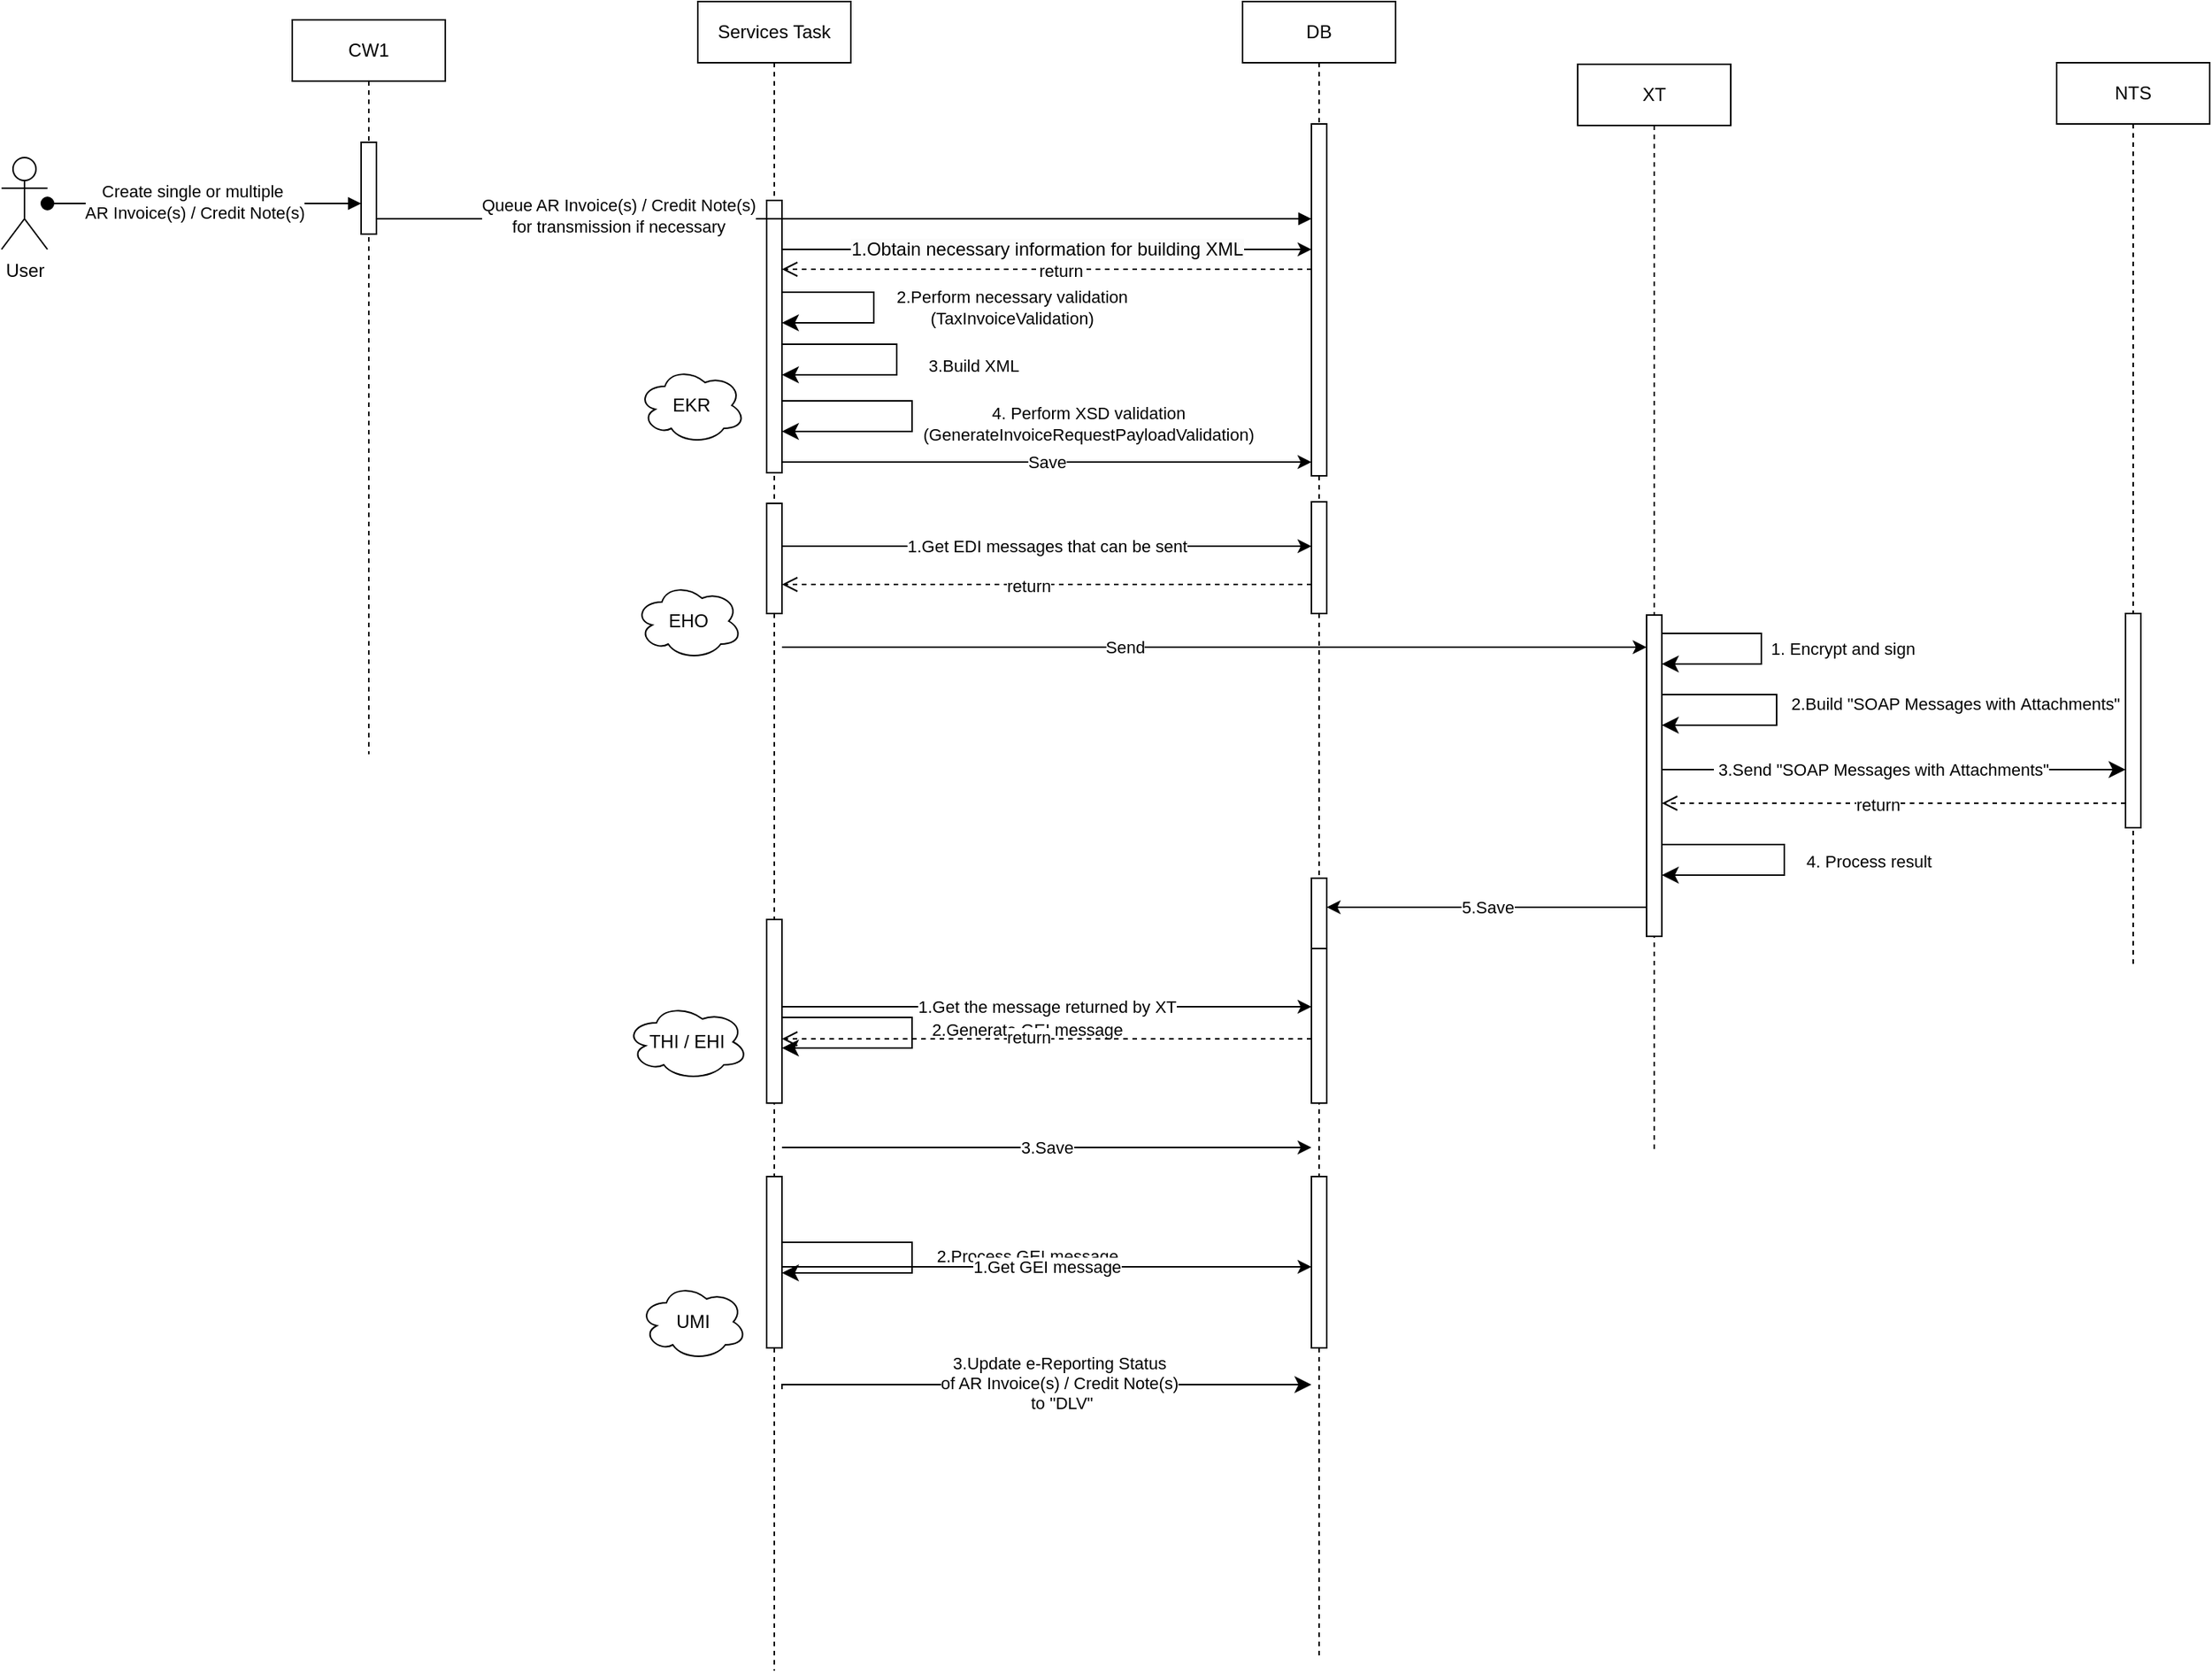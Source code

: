 <mxfile version="21.4.0" type="github">
  <diagram name="Page-1" id="2YBvvXClWsGukQMizWep">
    <mxGraphModel dx="2614" dy="909" grid="1" gridSize="10" guides="1" tooltips="1" connect="1" arrows="1" fold="1" page="1" pageScale="1" pageWidth="850" pageHeight="1100" math="0" shadow="0">
      <root>
        <mxCell id="0" />
        <mxCell id="1" parent="0" />
        <mxCell id="HtMYwvInf2GWWzEo8MSv-63" value="" style="edgeStyle=elbowEdgeStyle;rounded=0;orthogonalLoop=1;jettySize=auto;html=1;elbow=vertical;curved=0;" parent="1" edge="1">
          <mxGeometry relative="1" as="geometry">
            <mxPoint x="430" y="460" as="sourcePoint" />
            <mxPoint x="995" y="460" as="targetPoint" />
          </mxGeometry>
        </mxCell>
        <mxCell id="HtMYwvInf2GWWzEo8MSv-79" value="Send" style="edgeLabel;html=1;align=center;verticalAlign=middle;resizable=0;points=[];" parent="HtMYwvInf2GWWzEo8MSv-63" vertex="1" connectable="0">
          <mxGeometry x="-0.208" relative="1" as="geometry">
            <mxPoint as="offset" />
          </mxGeometry>
        </mxCell>
        <mxCell id="aM9ryv3xv72pqoxQDRHE-5" value="Services Task" style="shape=umlLifeline;perimeter=lifelinePerimeter;whiteSpace=wrap;html=1;container=0;dropTarget=0;collapsible=0;recursiveResize=0;outlineConnect=0;portConstraint=eastwest;newEdgeStyle={&quot;edgeStyle&quot;:&quot;elbowEdgeStyle&quot;,&quot;elbow&quot;:&quot;vertical&quot;,&quot;curved&quot;:0,&quot;rounded&quot;:0};" parent="1" vertex="1">
          <mxGeometry x="375" y="38" width="100" height="1091" as="geometry" />
        </mxCell>
        <mxCell id="aM9ryv3xv72pqoxQDRHE-6" value="" style="html=1;points=[];perimeter=orthogonalPerimeter;outlineConnect=0;targetShapes=umlLifeline;portConstraint=eastwest;newEdgeStyle={&quot;edgeStyle&quot;:&quot;elbowEdgeStyle&quot;,&quot;elbow&quot;:&quot;vertical&quot;,&quot;curved&quot;:0,&quot;rounded&quot;:0};" parent="aM9ryv3xv72pqoxQDRHE-5" vertex="1">
          <mxGeometry x="45" y="130" width="10" height="178" as="geometry" />
        </mxCell>
        <mxCell id="HtMYwvInf2GWWzEo8MSv-47" value="" style="html=1;points=[];perimeter=orthogonalPerimeter;outlineConnect=0;targetShapes=umlLifeline;portConstraint=eastwest;newEdgeStyle={&quot;edgeStyle&quot;:&quot;elbowEdgeStyle&quot;,&quot;elbow&quot;:&quot;vertical&quot;,&quot;curved&quot;:0,&quot;rounded&quot;:0};" parent="aM9ryv3xv72pqoxQDRHE-5" vertex="1">
          <mxGeometry x="45" y="328" width="10" height="72" as="geometry" />
        </mxCell>
        <mxCell id="HtMYwvInf2GWWzEo8MSv-48" value="" style="html=1;points=[];perimeter=orthogonalPerimeter;outlineConnect=0;targetShapes=umlLifeline;portConstraint=eastwest;newEdgeStyle={&quot;edgeStyle&quot;:&quot;elbowEdgeStyle&quot;,&quot;elbow&quot;:&quot;vertical&quot;,&quot;curved&quot;:0,&quot;rounded&quot;:0};" parent="aM9ryv3xv72pqoxQDRHE-5" vertex="1">
          <mxGeometry x="45" y="600" width="10" height="120" as="geometry" />
        </mxCell>
        <mxCell id="HtMYwvInf2GWWzEo8MSv-53" value="" style="html=1;points=[];perimeter=orthogonalPerimeter;outlineConnect=0;targetShapes=umlLifeline;portConstraint=eastwest;newEdgeStyle={&quot;edgeStyle&quot;:&quot;elbowEdgeStyle&quot;,&quot;elbow&quot;:&quot;vertical&quot;,&quot;curved&quot;:0,&quot;rounded&quot;:0};" parent="aM9ryv3xv72pqoxQDRHE-5" vertex="1">
          <mxGeometry x="45" y="768" width="10" height="112" as="geometry" />
        </mxCell>
        <mxCell id="HtMYwvInf2GWWzEo8MSv-68" value="" style="edgeStyle=elbowEdgeStyle;rounded=0;orthogonalLoop=1;jettySize=auto;html=1;elbow=vertical;curved=0;" parent="aM9ryv3xv72pqoxQDRHE-5" source="aM9ryv3xv72pqoxQDRHE-6" target="aM9ryv3xv72pqoxQDRHE-5" edge="1">
          <mxGeometry relative="1" as="geometry">
            <mxPoint x="65" y="181" as="sourcePoint" />
            <mxPoint x="395" y="181" as="targetPoint" />
            <Array as="points">
              <mxPoint x="100" y="181" />
              <mxPoint x="220" y="181" />
              <mxPoint x="320" y="281" />
              <mxPoint x="360" y="301" />
              <mxPoint x="380" y="211" />
              <mxPoint x="360" y="231" />
              <mxPoint x="395" y="171" />
              <mxPoint x="355" y="161" />
              <mxPoint x="155" y="111" />
              <mxPoint x="185" y="101" />
            </Array>
          </mxGeometry>
        </mxCell>
        <mxCell id="HtMYwvInf2GWWzEo8MSv-73" value="3.Build&amp;nbsp;XML" style="edgeStyle=segmentEdgeStyle;endArrow=classic;html=1;curved=0;rounded=0;endSize=8;startSize=8;" parent="aM9ryv3xv72pqoxQDRHE-5" edge="1">
          <mxGeometry x="0.047" y="50" width="50" height="50" relative="1" as="geometry">
            <mxPoint x="55" y="224" as="sourcePoint" />
            <mxPoint x="55" y="244" as="targetPoint" />
            <Array as="points">
              <mxPoint x="130" y="224" />
              <mxPoint x="130" y="244" />
            </Array>
            <mxPoint as="offset" />
          </mxGeometry>
        </mxCell>
        <mxCell id="HtMYwvInf2GWWzEo8MSv-72" value="&lt;span style=&quot;color: rgb(0, 0, 0); font-family: Helvetica; font-size: 11px; font-style: normal; font-variant-ligatures: normal; font-variant-caps: normal; font-weight: 400; letter-spacing: normal; orphans: 2; text-align: center; text-indent: 0px; text-transform: none; widows: 2; word-spacing: 0px; -webkit-text-stroke-width: 0px; background-color: rgb(255, 255, 255); text-decoration-thickness: initial; text-decoration-style: initial; text-decoration-color: initial; float: none; display: inline !important;&quot;&gt;2.Perform necessary validation&lt;/span&gt;&lt;br&gt;(TaxInvoiceValidation)" style="edgeStyle=segmentEdgeStyle;endArrow=classic;html=1;curved=0;rounded=0;endSize=8;startSize=8;" parent="aM9ryv3xv72pqoxQDRHE-5" edge="1">
          <mxGeometry y="90" width="50" height="50" relative="1" as="geometry">
            <mxPoint x="55" y="190" as="sourcePoint" />
            <mxPoint x="55" y="210" as="targetPoint" />
            <Array as="points">
              <mxPoint x="115" y="190" />
              <mxPoint x="115" y="210" />
            </Array>
            <mxPoint as="offset" />
          </mxGeometry>
        </mxCell>
        <mxCell id="HtMYwvInf2GWWzEo8MSv-78" value="4. Perform XSD validation&lt;br&gt;(GenerateInvoiceRequestPayloadValidation)" style="edgeStyle=segmentEdgeStyle;endArrow=classic;html=1;curved=0;rounded=0;endSize=8;startSize=8;" parent="aM9ryv3xv72pqoxQDRHE-5" edge="1">
          <mxGeometry x="0.053" y="115" width="50" height="50" relative="1" as="geometry">
            <mxPoint x="55" y="261" as="sourcePoint" />
            <mxPoint x="55" y="281" as="targetPoint" />
            <Array as="points">
              <mxPoint x="140" y="261" />
              <mxPoint x="140" y="281" />
            </Array>
            <mxPoint as="offset" />
          </mxGeometry>
        </mxCell>
        <mxCell id="HtMYwvInf2GWWzEo8MSv-114" value="2.Process GEI message" style="edgeStyle=segmentEdgeStyle;endArrow=classic;html=1;curved=0;rounded=0;endSize=8;startSize=8;exitX=1;exitY=0.163;exitDx=0;exitDy=0;exitPerimeter=0;" parent="aM9ryv3xv72pqoxQDRHE-5" edge="1">
          <mxGeometry x="0.037" y="75" width="50" height="50" relative="1" as="geometry">
            <mxPoint x="55" y="818.3" as="sourcePoint" />
            <mxPoint x="55" y="831.0" as="targetPoint" />
            <Array as="points">
              <mxPoint x="140" y="811" />
              <mxPoint x="140" y="831" />
            </Array>
            <mxPoint y="-1" as="offset" />
          </mxGeometry>
        </mxCell>
        <mxCell id="HtMYwvInf2GWWzEo8MSv-123" value="2.Generate GEI message" style="edgeStyle=segmentEdgeStyle;endArrow=classic;html=1;curved=0;rounded=0;endSize=8;startSize=8;" parent="aM9ryv3xv72pqoxQDRHE-5" source="HtMYwvInf2GWWzEo8MSv-48" target="HtMYwvInf2GWWzEo8MSv-48" edge="1">
          <mxGeometry x="-0.032" y="75" width="50" height="50" relative="1" as="geometry">
            <mxPoint x="55" y="664" as="sourcePoint" />
            <mxPoint x="55" y="684" as="targetPoint" />
            <Array as="points">
              <mxPoint x="140" y="664" />
              <mxPoint x="140" y="684" />
            </Array>
            <mxPoint y="1" as="offset" />
          </mxGeometry>
        </mxCell>
        <mxCell id="HtMYwvInf2GWWzEo8MSv-1" value="User" style="shape=umlActor;verticalLabelPosition=bottom;verticalAlign=top;html=1;outlineConnect=0;" parent="1" vertex="1">
          <mxGeometry x="-80" y="140" width="30" height="60" as="geometry" />
        </mxCell>
        <mxCell id="aM9ryv3xv72pqoxQDRHE-3" value="" style="html=1;verticalAlign=bottom;startArrow=oval;endArrow=block;startSize=8;edgeStyle=elbowEdgeStyle;elbow=vertical;curved=0;rounded=0;" parent="1" source="HtMYwvInf2GWWzEo8MSv-1" target="HtMYwvInf2GWWzEo8MSv-13" edge="1">
          <mxGeometry x="0.012" relative="1" as="geometry">
            <mxPoint x="190" y="140" as="sourcePoint" />
            <mxPoint x="250" y="155" as="targetPoint" />
            <Array as="points">
              <mxPoint x="150" y="170" />
            </Array>
            <mxPoint as="offset" />
          </mxGeometry>
        </mxCell>
        <mxCell id="HtMYwvInf2GWWzEo8MSv-35" value="Create single or multiple&amp;nbsp;&lt;br style=&quot;border-color: var(--border-color);&quot;&gt;AR Invoice(s) / Credit Note(s)" style="edgeLabel;html=1;align=center;verticalAlign=middle;resizable=0;points=[];" parent="aM9ryv3xv72pqoxQDRHE-3" vertex="1" connectable="0">
          <mxGeometry x="0.146" relative="1" as="geometry">
            <mxPoint x="-22" y="-1" as="offset" />
          </mxGeometry>
        </mxCell>
        <mxCell id="HtMYwvInf2GWWzEo8MSv-2" value="DB" style="shape=umlLifeline;perimeter=lifelinePerimeter;whiteSpace=wrap;html=1;container=0;dropTarget=0;collapsible=0;recursiveResize=0;outlineConnect=0;portConstraint=eastwest;newEdgeStyle={&quot;edgeStyle&quot;:&quot;elbowEdgeStyle&quot;,&quot;elbow&quot;:&quot;vertical&quot;,&quot;curved&quot;:0,&quot;rounded&quot;:0};" parent="1" vertex="1">
          <mxGeometry x="731" y="38" width="100" height="1081" as="geometry" />
        </mxCell>
        <mxCell id="HtMYwvInf2GWWzEo8MSv-3" value="" style="html=1;points=[];perimeter=orthogonalPerimeter;outlineConnect=0;targetShapes=umlLifeline;portConstraint=eastwest;newEdgeStyle={&quot;edgeStyle&quot;:&quot;elbowEdgeStyle&quot;,&quot;elbow&quot;:&quot;vertical&quot;,&quot;curved&quot;:0,&quot;rounded&quot;:0};" parent="HtMYwvInf2GWWzEo8MSv-2" vertex="1">
          <mxGeometry x="45" y="80" width="10" height="230" as="geometry" />
        </mxCell>
        <mxCell id="HtMYwvInf2GWWzEo8MSv-84" value="" style="html=1;points=[];perimeter=orthogonalPerimeter;outlineConnect=0;targetShapes=umlLifeline;portConstraint=eastwest;newEdgeStyle={&quot;edgeStyle&quot;:&quot;elbowEdgeStyle&quot;,&quot;elbow&quot;:&quot;vertical&quot;,&quot;curved&quot;:0,&quot;rounded&quot;:0};" parent="HtMYwvInf2GWWzEo8MSv-2" vertex="1">
          <mxGeometry x="45" y="327" width="10" height="73" as="geometry" />
        </mxCell>
        <mxCell id="HtMYwvInf2GWWzEo8MSv-93" value="" style="html=1;points=[];perimeter=orthogonalPerimeter;outlineConnect=0;targetShapes=umlLifeline;portConstraint=eastwest;newEdgeStyle={&quot;edgeStyle&quot;:&quot;elbowEdgeStyle&quot;,&quot;elbow&quot;:&quot;vertical&quot;,&quot;curved&quot;:0,&quot;rounded&quot;:0};" parent="HtMYwvInf2GWWzEo8MSv-2" vertex="1">
          <mxGeometry x="45" y="602" width="10" height="118" as="geometry" />
        </mxCell>
        <mxCell id="HtMYwvInf2GWWzEo8MSv-117" value="" style="html=1;points=[];perimeter=orthogonalPerimeter;outlineConnect=0;targetShapes=umlLifeline;portConstraint=eastwest;newEdgeStyle={&quot;edgeStyle&quot;:&quot;elbowEdgeStyle&quot;,&quot;elbow&quot;:&quot;vertical&quot;,&quot;curved&quot;:0,&quot;rounded&quot;:0};" parent="HtMYwvInf2GWWzEo8MSv-2" vertex="1">
          <mxGeometry x="45" y="768" width="10" height="112" as="geometry" />
        </mxCell>
        <mxCell id="HtMYwvInf2GWWzEo8MSv-8" value="NTS" style="shape=umlLifeline;perimeter=lifelinePerimeter;whiteSpace=wrap;html=1;container=0;dropTarget=0;collapsible=0;recursiveResize=0;outlineConnect=0;portConstraint=eastwest;newEdgeStyle={&quot;edgeStyle&quot;:&quot;elbowEdgeStyle&quot;,&quot;elbow&quot;:&quot;vertical&quot;,&quot;curved&quot;:0,&quot;rounded&quot;:0};" parent="1" vertex="1">
          <mxGeometry x="1263" y="78" width="100" height="590" as="geometry" />
        </mxCell>
        <mxCell id="HtMYwvInf2GWWzEo8MSv-9" value="" style="html=1;points=[];perimeter=orthogonalPerimeter;outlineConnect=0;targetShapes=umlLifeline;portConstraint=eastwest;newEdgeStyle={&quot;edgeStyle&quot;:&quot;elbowEdgeStyle&quot;,&quot;elbow&quot;:&quot;vertical&quot;,&quot;curved&quot;:0,&quot;rounded&quot;:0};" parent="HtMYwvInf2GWWzEo8MSv-8" vertex="1">
          <mxGeometry x="45" y="360" width="10" height="140" as="geometry" />
        </mxCell>
        <mxCell id="HtMYwvInf2GWWzEo8MSv-10" value="XT" style="shape=umlLifeline;perimeter=lifelinePerimeter;whiteSpace=wrap;html=1;container=0;dropTarget=0;collapsible=0;recursiveResize=0;outlineConnect=0;portConstraint=eastwest;newEdgeStyle={&quot;edgeStyle&quot;:&quot;elbowEdgeStyle&quot;,&quot;elbow&quot;:&quot;vertical&quot;,&quot;curved&quot;:0,&quot;rounded&quot;:0};" parent="1" vertex="1">
          <mxGeometry x="950" y="79" width="100" height="710" as="geometry" />
        </mxCell>
        <mxCell id="HtMYwvInf2GWWzEo8MSv-11" value="" style="html=1;points=[];perimeter=orthogonalPerimeter;outlineConnect=0;targetShapes=umlLifeline;portConstraint=eastwest;newEdgeStyle={&quot;edgeStyle&quot;:&quot;elbowEdgeStyle&quot;,&quot;elbow&quot;:&quot;vertical&quot;,&quot;curved&quot;:0,&quot;rounded&quot;:0};" parent="HtMYwvInf2GWWzEo8MSv-10" vertex="1">
          <mxGeometry x="45" y="360" width="10" height="210" as="geometry" />
        </mxCell>
        <mxCell id="HtMYwvInf2GWWzEo8MSv-97" value="1. Encrypt and sign" style="edgeStyle=segmentEdgeStyle;endArrow=classic;html=1;curved=0;rounded=0;endSize=8;startSize=8;" parent="HtMYwvInf2GWWzEo8MSv-10" source="HtMYwvInf2GWWzEo8MSv-11" target="HtMYwvInf2GWWzEo8MSv-11" edge="1">
          <mxGeometry y="53" width="50" height="50" relative="1" as="geometry">
            <mxPoint x="49.5" y="372" as="sourcePoint" />
            <mxPoint x="49.5" y="392" as="targetPoint" />
            <Array as="points">
              <mxPoint x="120" y="372" />
              <mxPoint x="120" y="392" />
            </Array>
            <mxPoint as="offset" />
          </mxGeometry>
        </mxCell>
        <mxCell id="HtMYwvInf2GWWzEo8MSv-101" value="&amp;nbsp;2.Build &quot;SOAP Messages with&amp;nbsp;Attachments&quot;" style="edgeStyle=segmentEdgeStyle;endArrow=classic;html=1;curved=0;rounded=0;endSize=8;startSize=8;" parent="HtMYwvInf2GWWzEo8MSv-10" edge="1">
          <mxGeometry x="-0.053" y="115" width="50" height="50" relative="1" as="geometry">
            <mxPoint x="55" y="412" as="sourcePoint" />
            <mxPoint x="55" y="432" as="targetPoint" />
            <Array as="points">
              <mxPoint x="130" y="412" />
              <mxPoint x="130" y="432" />
            </Array>
            <mxPoint as="offset" />
          </mxGeometry>
        </mxCell>
        <mxCell id="HtMYwvInf2GWWzEo8MSv-105" value="4. Process result" style="edgeStyle=segmentEdgeStyle;endArrow=classic;html=1;curved=0;rounded=0;endSize=8;startSize=8;" parent="HtMYwvInf2GWWzEo8MSv-10" source="HtMYwvInf2GWWzEo8MSv-11" target="HtMYwvInf2GWWzEo8MSv-11" edge="1">
          <mxGeometry x="0.011" y="55" width="50" height="50" relative="1" as="geometry">
            <mxPoint x="60" y="510" as="sourcePoint" />
            <mxPoint x="60" y="530" as="targetPoint" />
            <Array as="points">
              <mxPoint x="135" y="510" />
              <mxPoint x="135" y="530" />
            </Array>
            <mxPoint as="offset" />
          </mxGeometry>
        </mxCell>
        <mxCell id="HtMYwvInf2GWWzEo8MSv-12" value="CW1" style="shape=umlLifeline;perimeter=lifelinePerimeter;whiteSpace=wrap;html=1;container=0;dropTarget=0;collapsible=0;recursiveResize=0;outlineConnect=0;portConstraint=eastwest;newEdgeStyle={&quot;edgeStyle&quot;:&quot;elbowEdgeStyle&quot;,&quot;elbow&quot;:&quot;vertical&quot;,&quot;curved&quot;:0,&quot;rounded&quot;:0};" parent="1" vertex="1">
          <mxGeometry x="110" y="50" width="100" height="480" as="geometry" />
        </mxCell>
        <mxCell id="HtMYwvInf2GWWzEo8MSv-13" value="" style="html=1;points=[];perimeter=orthogonalPerimeter;outlineConnect=0;targetShapes=umlLifeline;portConstraint=eastwest;newEdgeStyle={&quot;edgeStyle&quot;:&quot;elbowEdgeStyle&quot;,&quot;elbow&quot;:&quot;vertical&quot;,&quot;curved&quot;:0,&quot;rounded&quot;:0};" parent="HtMYwvInf2GWWzEo8MSv-12" vertex="1">
          <mxGeometry x="45" y="80" width="10" height="60" as="geometry" />
        </mxCell>
        <mxCell id="HtMYwvInf2GWWzEo8MSv-32" value="" style="edgeStyle=elbowEdgeStyle;rounded=0;orthogonalLoop=1;jettySize=auto;html=1;elbow=vertical;curved=0;" parent="1" edge="1">
          <mxGeometry relative="1" as="geometry">
            <mxPoint x="430" y="339" as="sourcePoint" />
            <mxPoint x="776" y="339" as="targetPoint" />
            <Array as="points">
              <mxPoint x="660" y="339" />
              <mxPoint x="710" y="377" />
              <mxPoint x="670" y="357" />
              <mxPoint x="710" y="377" />
              <mxPoint x="730" y="287" />
              <mxPoint x="710" y="307" />
              <mxPoint x="745" y="247" />
              <mxPoint x="705" y="237" />
              <mxPoint x="505" y="187" />
              <mxPoint x="535" y="177" />
            </Array>
          </mxGeometry>
        </mxCell>
        <mxCell id="HtMYwvInf2GWWzEo8MSv-33" value="Save" style="edgeLabel;html=1;align=center;verticalAlign=middle;resizable=0;points=[];" parent="HtMYwvInf2GWWzEo8MSv-32" vertex="1" connectable="0">
          <mxGeometry x="-0.042" y="1" relative="1" as="geometry">
            <mxPoint x="7" y="1" as="offset" />
          </mxGeometry>
        </mxCell>
        <mxCell id="HtMYwvInf2GWWzEo8MSv-55" value="EKR" style="ellipse;shape=cloud;whiteSpace=wrap;html=1;" parent="1" vertex="1">
          <mxGeometry x="336" y="277" width="70" height="50" as="geometry" />
        </mxCell>
        <mxCell id="HtMYwvInf2GWWzEo8MSv-57" value="EHO" style="ellipse;shape=cloud;whiteSpace=wrap;html=1;" parent="1" vertex="1">
          <mxGeometry x="334" y="418" width="70" height="50" as="geometry" />
        </mxCell>
        <mxCell id="HtMYwvInf2GWWzEo8MSv-59" value="THI / EHI" style="ellipse;shape=cloud;whiteSpace=wrap;html=1;" parent="1" vertex="1">
          <mxGeometry x="328" y="693" width="80" height="50" as="geometry" />
        </mxCell>
        <mxCell id="HtMYwvInf2GWWzEo8MSv-60" value="UMI" style="ellipse;shape=cloud;whiteSpace=wrap;html=1;" parent="1" vertex="1">
          <mxGeometry x="337" y="876" width="70" height="50" as="geometry" />
        </mxCell>
        <mxCell id="HtMYwvInf2GWWzEo8MSv-66" value="" style="edgeStyle=elbowEdgeStyle;rounded=0;orthogonalLoop=1;jettySize=auto;html=1;elbow=vertical;curved=0;" parent="1" source="aM9ryv3xv72pqoxQDRHE-6" target="HtMYwvInf2GWWzEo8MSv-3" edge="1">
          <mxGeometry x="0.121" y="10" relative="1" as="geometry">
            <mxPoint x="435" y="350" as="sourcePoint" />
            <mxPoint x="765" y="350" as="targetPoint" />
            <Array as="points">
              <mxPoint x="750" y="200" />
              <mxPoint x="460" y="220" />
              <mxPoint x="720" y="230" />
              <mxPoint x="580" y="250" />
              <mxPoint x="680" y="350" />
              <mxPoint x="720" y="370" />
              <mxPoint x="740" y="280" />
              <mxPoint x="720" y="300" />
              <mxPoint x="755" y="240" />
              <mxPoint x="715" y="230" />
              <mxPoint x="515" y="180" />
              <mxPoint x="545" y="170" />
            </Array>
            <mxPoint as="offset" />
          </mxGeometry>
        </mxCell>
        <mxCell id="HtMYwvInf2GWWzEo8MSv-67" value="&lt;span style=&quot;color: rgb(0, 0, 0); font-family: Helvetica; font-size: 12px; font-style: normal; font-variant-ligatures: normal; font-variant-caps: normal; font-weight: 400; letter-spacing: normal; orphans: 2; text-align: center; text-indent: 0px; text-transform: none; widows: 2; word-spacing: 0px; -webkit-text-stroke-width: 0px; background-color: rgb(251, 251, 251); text-decoration-thickness: initial; text-decoration-style: initial; text-decoration-color: initial; float: none; display: inline !important;&quot;&gt;1.Obtain necessary&amp;nbsp;information for building XML&lt;/span&gt;" style="edgeLabel;html=1;align=center;verticalAlign=middle;resizable=0;points=[];" parent="HtMYwvInf2GWWzEo8MSv-66" vertex="1" connectable="0">
          <mxGeometry x="-0.042" y="1" relative="1" as="geometry">
            <mxPoint x="7" y="1" as="offset" />
          </mxGeometry>
        </mxCell>
        <mxCell id="HtMYwvInf2GWWzEo8MSv-76" value="" style="html=1;verticalAlign=bottom;endArrow=open;dashed=1;endSize=8;edgeStyle=elbowEdgeStyle;elbow=vertical;curved=0;rounded=0;" parent="1" edge="1">
          <mxGeometry x="0.015" y="4" relative="1" as="geometry">
            <mxPoint x="776" y="213" as="sourcePoint" />
            <mxPoint x="430" y="213" as="targetPoint" />
            <Array as="points">
              <mxPoint x="740" y="213" />
              <mxPoint x="570" y="235" />
            </Array>
            <mxPoint as="offset" />
          </mxGeometry>
        </mxCell>
        <mxCell id="HtMYwvInf2GWWzEo8MSv-77" value="return" style="edgeLabel;html=1;align=center;verticalAlign=middle;resizable=0;points=[];" parent="HtMYwvInf2GWWzEo8MSv-76" vertex="1" connectable="0">
          <mxGeometry x="-0.053" y="1" relative="1" as="geometry">
            <mxPoint as="offset" />
          </mxGeometry>
        </mxCell>
        <mxCell id="HtMYwvInf2GWWzEo8MSv-85" value="" style="edgeStyle=elbowEdgeStyle;rounded=0;orthogonalLoop=1;jettySize=auto;html=1;elbow=vertical;curved=0;" parent="1" edge="1">
          <mxGeometry x="0.121" y="10" relative="1" as="geometry">
            <mxPoint x="430" y="394" as="sourcePoint" />
            <mxPoint x="776" y="394" as="targetPoint" />
            <Array as="points">
              <mxPoint x="740" y="394" />
            </Array>
            <mxPoint as="offset" />
          </mxGeometry>
        </mxCell>
        <mxCell id="HtMYwvInf2GWWzEo8MSv-86" value="1.Get EDI messages that can be sent" style="edgeLabel;html=1;align=center;verticalAlign=middle;resizable=0;points=[];" parent="HtMYwvInf2GWWzEo8MSv-85" vertex="1" connectable="0">
          <mxGeometry x="-0.042" y="1" relative="1" as="geometry">
            <mxPoint x="7" y="1" as="offset" />
          </mxGeometry>
        </mxCell>
        <mxCell id="aM9ryv3xv72pqoxQDRHE-7" value="" style="html=1;verticalAlign=bottom;endArrow=block;edgeStyle=elbowEdgeStyle;elbow=vertical;curved=0;rounded=0;" parent="1" source="HtMYwvInf2GWWzEo8MSv-13" target="HtMYwvInf2GWWzEo8MSv-3" edge="1">
          <mxGeometry x="-0.004" relative="1" as="geometry">
            <mxPoint x="260" y="150" as="sourcePoint" />
            <Array as="points">
              <mxPoint x="640" y="180" />
              <mxPoint x="370" y="180" />
              <mxPoint x="300" y="180" />
              <mxPoint x="380" y="210" />
              <mxPoint x="345" y="150" />
            </Array>
            <mxPoint x="730" y="190" as="targetPoint" />
            <mxPoint as="offset" />
          </mxGeometry>
        </mxCell>
        <mxCell id="HtMYwvInf2GWWzEo8MSv-34" value="Queue AR Invoice(s) / Credit Note(s)&lt;br style=&quot;border-color: var(--border-color);&quot;&gt;for transmission if necessary" style="edgeLabel;html=1;align=center;verticalAlign=middle;resizable=0;points=[];" parent="aM9ryv3xv72pqoxQDRHE-7" vertex="1" connectable="0">
          <mxGeometry x="0.207" y="2" relative="1" as="geometry">
            <mxPoint x="-211" as="offset" />
          </mxGeometry>
        </mxCell>
        <mxCell id="HtMYwvInf2GWWzEo8MSv-87" value="" style="html=1;verticalAlign=bottom;endArrow=open;dashed=1;endSize=8;edgeStyle=elbowEdgeStyle;elbow=vertical;curved=0;rounded=0;" parent="1" source="HtMYwvInf2GWWzEo8MSv-84" edge="1">
          <mxGeometry x="-0.108" y="-15" relative="1" as="geometry">
            <mxPoint x="781" y="435" as="sourcePoint" />
            <mxPoint x="430" y="419" as="targetPoint" />
            <mxPoint as="offset" />
            <Array as="points">
              <mxPoint x="781" y="419" />
            </Array>
          </mxGeometry>
        </mxCell>
        <mxCell id="HtMYwvInf2GWWzEo8MSv-88" value="return" style="edgeLabel;html=1;align=center;verticalAlign=middle;resizable=0;points=[];" parent="HtMYwvInf2GWWzEo8MSv-87" vertex="1" connectable="0">
          <mxGeometry x="0.073" y="1" relative="1" as="geometry">
            <mxPoint as="offset" />
          </mxGeometry>
        </mxCell>
        <mxCell id="HtMYwvInf2GWWzEo8MSv-91" value="" style="edgeStyle=elbowEdgeStyle;rounded=0;orthogonalLoop=1;jettySize=auto;html=1;elbow=vertical;curved=0;" parent="1" edge="1">
          <mxGeometry x="0.121" y="10" relative="1" as="geometry">
            <mxPoint x="430" y="695" as="sourcePoint" />
            <mxPoint x="776" y="695" as="targetPoint" />
            <Array as="points">
              <mxPoint x="610" y="695" />
            </Array>
            <mxPoint as="offset" />
          </mxGeometry>
        </mxCell>
        <mxCell id="HtMYwvInf2GWWzEo8MSv-92" value="1.Get the message returned by XT" style="edgeLabel;html=1;align=center;verticalAlign=middle;resizable=0;points=[];" parent="HtMYwvInf2GWWzEo8MSv-91" vertex="1" connectable="0">
          <mxGeometry x="-0.042" y="1" relative="1" as="geometry">
            <mxPoint x="7" y="1" as="offset" />
          </mxGeometry>
        </mxCell>
        <mxCell id="HtMYwvInf2GWWzEo8MSv-94" value="" style="html=1;verticalAlign=bottom;endArrow=open;dashed=1;endSize=8;edgeStyle=elbowEdgeStyle;elbow=vertical;curved=0;rounded=0;" parent="1" edge="1">
          <mxGeometry x="-0.108" y="-15" relative="1" as="geometry">
            <mxPoint x="1308" y="562" as="sourcePoint" />
            <mxPoint x="1005" y="562" as="targetPoint" />
            <mxPoint as="offset" />
            <Array as="points">
              <mxPoint x="1200" y="562" />
            </Array>
          </mxGeometry>
        </mxCell>
        <mxCell id="HtMYwvInf2GWWzEo8MSv-95" value="return" style="edgeLabel;html=1;align=center;verticalAlign=middle;resizable=0;points=[];" parent="HtMYwvInf2GWWzEo8MSv-94" vertex="1" connectable="0">
          <mxGeometry x="0.073" y="1" relative="1" as="geometry">
            <mxPoint as="offset" />
          </mxGeometry>
        </mxCell>
        <mxCell id="HtMYwvInf2GWWzEo8MSv-103" value="&amp;nbsp;3.Send &quot;SOAP Messages with&amp;nbsp;Attachments&quot;" style="edgeStyle=segmentEdgeStyle;endArrow=classic;html=1;curved=0;rounded=0;endSize=8;startSize=8;" parent="1" edge="1">
          <mxGeometry x="-0.057" width="50" height="50" relative="1" as="geometry">
            <mxPoint x="1005" y="540" as="sourcePoint" />
            <mxPoint x="1308" y="540" as="targetPoint" />
            <Array as="points" />
            <mxPoint as="offset" />
          </mxGeometry>
        </mxCell>
        <mxCell id="HtMYwvInf2GWWzEo8MSv-107" value="" style="edgeStyle=elbowEdgeStyle;rounded=0;orthogonalLoop=1;jettySize=auto;html=1;elbow=vertical;curved=0;" parent="1" source="HtMYwvInf2GWWzEo8MSv-108" target="HtMYwvInf2GWWzEo8MSv-2" edge="1">
          <mxGeometry relative="1" as="geometry">
            <mxPoint x="950.0" y="544.941" as="targetPoint" />
          </mxGeometry>
        </mxCell>
        <mxCell id="HtMYwvInf2GWWzEo8MSv-109" value="5.Save" style="edgeStyle=elbowEdgeStyle;rounded=0;orthogonalLoop=1;jettySize=auto;html=1;elbow=vertical;curved=0;" parent="1" source="HtMYwvInf2GWWzEo8MSv-11" target="HtMYwvInf2GWWzEo8MSv-108" edge="1">
          <mxGeometry relative="1" as="geometry">
            <mxPoint x="995" y="545" as="sourcePoint" />
            <mxPoint x="759" y="545" as="targetPoint" />
            <Array as="points">
              <mxPoint x="920" y="630" />
            </Array>
          </mxGeometry>
        </mxCell>
        <mxCell id="HtMYwvInf2GWWzEo8MSv-108" value="" style="html=1;points=[];perimeter=orthogonalPerimeter;outlineConnect=0;targetShapes=umlLifeline;portConstraint=eastwest;newEdgeStyle={&quot;edgeStyle&quot;:&quot;elbowEdgeStyle&quot;,&quot;elbow&quot;:&quot;vertical&quot;,&quot;curved&quot;:0,&quot;rounded&quot;:0};" parent="1" vertex="1">
          <mxGeometry x="776" y="611" width="10" height="46" as="geometry" />
        </mxCell>
        <mxCell id="HtMYwvInf2GWWzEo8MSv-110" value="" style="html=1;verticalAlign=bottom;endArrow=open;dashed=1;endSize=8;edgeStyle=elbowEdgeStyle;elbow=vertical;curved=0;rounded=0;" parent="1" edge="1">
          <mxGeometry x="-0.108" y="-15" relative="1" as="geometry">
            <mxPoint x="776" y="716" as="sourcePoint" />
            <mxPoint x="430" y="716" as="targetPoint" />
            <mxPoint as="offset" />
            <Array as="points">
              <mxPoint x="720" y="716" />
              <mxPoint x="780" y="706" />
            </Array>
          </mxGeometry>
        </mxCell>
        <mxCell id="HtMYwvInf2GWWzEo8MSv-111" value="return" style="edgeLabel;html=1;align=center;verticalAlign=middle;resizable=0;points=[];" parent="HtMYwvInf2GWWzEo8MSv-110" vertex="1" connectable="0">
          <mxGeometry x="0.073" y="1" relative="1" as="geometry">
            <mxPoint y="-2" as="offset" />
          </mxGeometry>
        </mxCell>
        <mxCell id="HtMYwvInf2GWWzEo8MSv-115" value="" style="edgeStyle=segmentEdgeStyle;endArrow=classic;html=1;curved=0;rounded=0;endSize=8;startSize=8;exitX=1;exitY=0.163;exitDx=0;exitDy=0;exitPerimeter=0;" parent="1" edge="1">
          <mxGeometry x="-0.078" y="-3" width="50" height="50" relative="1" as="geometry">
            <mxPoint x="430" y="945" as="sourcePoint" />
            <mxPoint x="776" y="942" as="targetPoint" />
            <Array as="points">
              <mxPoint x="430" y="942" />
            </Array>
            <mxPoint as="offset" />
          </mxGeometry>
        </mxCell>
        <mxCell id="HtMYwvInf2GWWzEo8MSv-116" value="3.Update e-Reporting Status &lt;br&gt;of AR Invoice(s) / Credit Note(s)&lt;br&gt;&amp;nbsp;to &quot;DLV&quot;" style="edgeLabel;html=1;align=center;verticalAlign=middle;resizable=0;points=[];" parent="HtMYwvInf2GWWzEo8MSv-115" vertex="1" connectable="0">
          <mxGeometry x="-0.097" y="-4" relative="1" as="geometry">
            <mxPoint x="26" y="-5" as="offset" />
          </mxGeometry>
        </mxCell>
        <mxCell id="HtMYwvInf2GWWzEo8MSv-119" value="" style="edgeStyle=elbowEdgeStyle;rounded=0;orthogonalLoop=1;jettySize=auto;html=1;elbow=vertical;curved=0;" parent="1" edge="1">
          <mxGeometry x="0.121" y="10" relative="1" as="geometry">
            <mxPoint x="430" y="865" as="sourcePoint" />
            <mxPoint x="776" y="865" as="targetPoint" />
            <Array as="points">
              <mxPoint x="720" y="865" />
              <mxPoint x="620" y="755" />
            </Array>
            <mxPoint as="offset" />
          </mxGeometry>
        </mxCell>
        <mxCell id="HtMYwvInf2GWWzEo8MSv-120" value="1.Get GEI&amp;nbsp;message" style="edgeLabel;html=1;align=center;verticalAlign=middle;resizable=0;points=[];" parent="HtMYwvInf2GWWzEo8MSv-119" vertex="1" connectable="0">
          <mxGeometry x="-0.042" y="1" relative="1" as="geometry">
            <mxPoint x="7" y="1" as="offset" />
          </mxGeometry>
        </mxCell>
        <mxCell id="HtMYwvInf2GWWzEo8MSv-121" value="" style="edgeStyle=elbowEdgeStyle;rounded=0;orthogonalLoop=1;jettySize=auto;html=1;elbow=vertical;curved=0;" parent="1" edge="1">
          <mxGeometry x="0.121" y="10" relative="1" as="geometry">
            <mxPoint x="430" y="787" as="sourcePoint" />
            <mxPoint x="776" y="787" as="targetPoint" />
            <Array as="points" />
            <mxPoint as="offset" />
          </mxGeometry>
        </mxCell>
        <mxCell id="HtMYwvInf2GWWzEo8MSv-122" value="3.Save" style="edgeLabel;html=1;align=center;verticalAlign=middle;resizable=0;points=[];" parent="HtMYwvInf2GWWzEo8MSv-121" vertex="1" connectable="0">
          <mxGeometry x="-0.042" y="1" relative="1" as="geometry">
            <mxPoint x="7" y="1" as="offset" />
          </mxGeometry>
        </mxCell>
      </root>
    </mxGraphModel>
  </diagram>
</mxfile>
